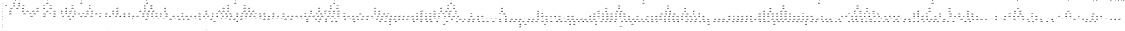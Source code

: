 digraph "DD" {
size = "7.5,10"
center = true;
edge [dir = none];
{ node [shape = plaintext];
  edge [style = invis];
  "CONST NODES" [style = invis];
" 0 " -> " 1 " -> " 2 " -> " 3 " -> " 4 " -> " 5 " -> " 6 " -> " 7 " -> " 8 " -> " 9 " -> "CONST NODES"; 
}
{ rank = same; node [shape = box]; edge [style = invis];
"F0" -> "F1" -> "F2" -> "F3" -> "F4" -> "F5" -> "F6" -> "F7" -> "F8" -> "F9" -> "F10" -> "F11" -> "F12" -> "F13" -> "F14" -> "F15" -> "F16" -> "F17" -> "F18" -> "F19"; }
{ rank = same; " 0 ";
"0x79b50";
"0x799ef";
"0x79ac0";
"0x79a5a";
"0x79a20";
"0x799b9";
"0x799cb";
"0x79bf5";
"0x79e4d";
"0x79c7d";
"0x79eb8";
}
{ rank = same; " 1 ";
"0x79a45";
"0x799ae";
"0x79b4f";
"0x79aa0";
"0x79abf";
"0x79e4c";
"0x79a1f";
"0x79a59";
"0x799e4";
"0x79bae";
"0x799b8";
"0x799ca";
"0x79c3b";
"0x799ee";
"0x79b16";
"0x79bf4";
"0x79e3d";
"0x79c7c";
"0x799bf";
"0x79a09";
}
{ rank = same; " 2 ";
"0x79aba";
"0x79b4e";
"0x79ef1";
"0x79c67";
"0x79abe";
"0x79a38";
"0x79be4";
"0x79bf3";
"0x79b44";
"0x79a00";
"0x79eb7";
"0x79bad";
"0x79b92";
"0x79cc6";
"0x799dd";
"0x799be";
"0x79a44";
"0x79e1e";
"0x79e3c";
"0x79c3a";
"0x79a55";
"0x79e4b";
"0x79a9f";
"0x79b15";
"0x79c1f";
"0x79e88";
"0x799e3";
"0x79a1e";
"0x79a88";
"0x79c7b";
"0x79aff";
"0x799ed";
"0x79a58";
"0x79a08";
"0x799b7";
"0x799c9";
}
{ rank = same; " 3 ";
"0x79e3b";
"0x79b31";
"0x79aac";
"0x79c39";
"0x799d0";
"0x79a9e";
"0x79c66";
"0x799e7";
"0x79a07";
"0x79c1e";
"0x79a2b";
"0x79b43";
"0x79a4a";
"0x79e32";
"0x79adf";
"0x79b72";
"0x79a87";
"0x79cc5";
"0x79b91";
"0x79ba0";
"0x79c51";
"0x79a57";
"0x79f13";
"0x799f7";
"0x79a37";
"0x79ead";
"0x79b4a";
"0x799ff";
"0x79c71";
"0x799b6";
"0x79edb";
"0x799c8";
"0x79a1c";
"0x79e1d";
"0x79bef";
"0x79e4a";
"0x79a54";
"0x799e2";
"0x79a73";
"0x79b14";
"0x79be3";
"0x79e87";
"0x79a91";
"0x79abd";
"0x79c2d";
"0x79e79";
"0x79e12";
"0x79a02";
"0x79cb3";
"0x79ef0";
"0x79eb6";
"0x799dc";
"0x79bac";
"0x79a43";
"0x79c7a";
"0x79b0b";
"0x79a3d";
"0x79bf2";
"0x79bcc";
"0x79afe";
"0x79a1d";
"0x79e45";
"0x79c09";
"0x79b4d";
"0x799bd";
"0x79ab9";
}
{ rank = same; " 4 ";
"0x799d7";
"0x79b5c";
"0x799db";
"0x799cf";
"0x799f0";
"0x79b30";
"0x799d3";
"0x79abb";
"0x79bf1";
"0x799e9";
"0x79e1c";
"0x799e1";
"0x79bfb";
"0x79e49";
"0x79a52";
"0x79b71";
"0x79c2c";
"0x79e11";
"0x79e78";
"0x79b4c";
"0x79b0a";
"0x79e2e";
"0x79bcb";
"0x79a2a";
"0x79a62";
"0x79e35";
"0x79cb2";
"0x79c77";
"0x79aa3";
"0x79ea6";
"0x79b7e";
"0x79afd";
"0x79a36";
"0x79ba5";
"0x79b02";
"0x799b5";
"0x79bd7";
"0x79abc";
"0x79ade";
"0x79a86";
"0x79f01";
"0x79a3f";
"0x799c7";
"0x79a3c";
"0x79ac6";
"0x79e40";
"0x79b13";
"0x79c32";
"0x79b9f";
"0x79c50";
"0x79c5f";
"0x79a30";
"0x79a82";
"0x79f12";
"0x79c24";
"0x79c08";
"0x79aab";
"0x79cb9";
"0x79b3b";
"0x79e81";
"0x79a24";
"0x79c70";
"0x799fe";
"0x79a3a";
"0x79eda";
"0x79c45";
"0x79b49";
"0x79b42";
"0x799bc";
"0x79bee";
"0x79e47";
"0x79c38";
"0x79eb0";
"0x79b90";
"0x79e44";
"0x79a72";
"0x799e6";
"0x79b0f";
"0x79c79";
"0x79c1d";
"0x79a01";
"0x79a06";
"0x79b47";
"0x79eef";
"0x79a0c";
"0x79a14";
"0x79a49";
"0x79eb5";
"0x79a9d";
"0x79a53";
"0x79ab8";
"0x79ed3";
"0x79e86";
"0x79a8c";
"0x79bab";
"0x79a90";
"0x799f6";
"0x79a56";
"0x79bbb";
"0x79c6b";
"0x79f28";
"0x79cc4";
"0x79be2";
"0x79be8";
"0x79a46";
"0x79c65";
"0x79c16";
"0x79e31";
"0x79ca9";
"0x79af1";
"0x79eac";
"0x79ab6";
"0x79e72";
"0x79e1a";
"0x79b1e";
"0x79a9c";
"0x79e0d";
"0x79e3a";
"0x79b99";
"0x79eea";
}
{ rank = same; " 5 ";
"0x79ed9";
"0x79b2f";
"0x79c78";
"0x79ca4";
"0x79a78";
"0x799f2";
"0x79c27";
"0x79a8f";
"0x79e75";
"0x799f1";
"0x79a21";
"0x79c56";
"0x79aaa";
"0x79cc3";
"0x79b2a";
"0x79e85";
"0x79e77";
"0x79c6a";
"0x79be1";
"0x79c1c";
"0x79f27";
"0x79bc4";
"0x799f5";
"0x799fb";
"0x79a61";
"0x79eae";
"0x79bf0";
"0x79b41";
"0x799f9";
"0x79b9e";
"0x799d2";
"0x79af8";
"0x79a29";
"0x79e15";
"0x79a17";
"0x79a2f";
"0x79ee9";
"0x79ab7";
"0x79a84";
"0x79ed2";
"0x79c02";
"0x79b34";
"0x79a13";
"0x79b19";
"0x79bd6";
"0x79bed";
"0x79a48";
"0x79f1c";
"0x79af0";
"0x79bca";
"0x79b70";
"0x79e10";
"0x79f2e";
"0x79a39";
"0x79e3f";
"0x79a85";
"0x79bba";
"0x79ca8";
"0x79deb";
"0x79a05";
"0x79e80";
"0x79f11";
"0x79ac5";
"0x79a28";
"0x79b05";
"0x79df9";
"0x79c4f";
"0x79e43";
"0x79e34";
"0x79e08";
"0x79c2b";
"0x79b75";
"0x79ab5";
"0x79e0e";
"0x79b3a";
"0x79b1d";
"0x79bfa";
"0x79cb1";
"0x79e7d";
"0x79e30";
"0x79e48";
"0x79b09";
"0x79a8b";
"0x79baa";
"0x79c19";
"0x79b12";
"0x799b4";
"0x799c6";
"0x79e39";
"0x79c37";
"0x79c23";
"0x79ae6";
"0x79aa2";
"0x79b5b";
"0x79c64";
"0x79a40";
"0x79eaf";
"0x79cbc";
"0x79c0c";
"0x799da";
"0x79afc";
"0x799ce";
"0x79ba4";
"0x79a3e";
"0x79a47";
"0x79f00";
"0x79ee7";
"0x79b6b";
"0x79de3";
"0x79ba9";
"0x79cb8";
"0x79c31";
"0x79b4b";
"0x799e0";
"0x79eb2";
"0x79ada";
"0x79e19";
"0x79a71";
"0x79be7";
"0x79b0e";
"0x79a32";
"0x79c68";
"0x79ea5";
"0x79c94";
"0x79c3e";
"0x79b7d";
"0x79c4b";
"0x79b46";
"0x79b01";
"0x79efe";
"0x79e1b";
"0x79a23";
"0x79ea2";
"0x79a35";
"0x79eab";
"0x79aa7";
"0x79e46";
"0x79f0f";
"0x79a2e";
"0x799d6";
"0x79b8f";
"0x79bec";
"0x79cb4";
"0x79ea9";
"0x79c5e";
"0x79a4c";
"0x79c15";
"0x79c76";
"0x79a81";
"0x79aa6";
"0x79eb4";
"0x79eec";
"0x79c2f";
"0x79be5";
"0x79ed7";
"0x79c07";
"0x79bb2";
"0x79ece";
"0x79e71";
"0x79c8b";
"0x79a7e";
"0x79b98";
"0x79ab4";
"0x79b9d";
"0x79e6d";
"0x79c44";
"0x79c33";
"0x79c6f";
"0x79e0c";
"0x79add";
"0x79c74";
"0x79a6e";
"0x79a0b";
"0x799e5";
"0x79eee";
"0x799e8";
"0x79c6d";
"0x79c84";
"0x79b86";
"0x79cac";
"0x799bb";
"0x79a94";
"0x79bd1";
"0x79c9e";
"0x79e2d";
}
{ rank = same; " 6 ";
"0x79f25";
"0x79bc3";
"0x799f4";
"0x79c55";
"0x799df";
"0x79b26";
"0x799cd";
"0x79ea8";
"0x79e73";
"0x79f2d";
"0x79b51";
"0x79ba3";
"0x79ed8";
"0x79e01";
"0x79e5a";
"0x79a0a";
"0x799ba";
"0x79c91";
"0x79e7c";
"0x79b04";
"0x79e6f";
"0x79f10";
"0x799b3";
"0x79af6";
"0x799f8";
"0x79aa9";
"0x79df6";
"0x79b97";
"0x79c4d";
"0x79b85";
"0x79c1b";
"0x79eed";
"0x79ac4";
"0x79eb3";
"0x79caa";
"0x79b7c";
"0x79e3e";
"0x79f1a";
"0x79b32";
"0x79cb0";
"0x79ad0";
"0x79a12";
"0x799fa";
"0x79f2a";
"0x79ed6";
"0x79a4d";
"0x79e84";
"0x79c11";
"0x79c46";
"0x79ae8";
"0x79e7f";
"0x79bde";
"0x79bb3";
"0x79c0e";
"0x79ae5";
"0x79ea4";
"0x79c2e";
"0x79ca7";
"0x79c6c";
"0x79e5d";
"0x79c5c";
"0x79b39";
"0x79cb7";
"0x79c8a";
"0x79e6c";
"0x79aef";
"0x79efb";
"0x79a16";
"0x79c0b";
"0x79b84";
"0x79b74";
"0x79dea";
"0x79e33";
"0x79e2f";
"0x79b54";
"0x79e36";
"0x79a6d";
"0x79b0d";
"0x79c06";
"0x799d1";
"0x79bc1";
"0x79af4";
"0x79c93";
"0x79bc9";
"0x79a83";
"0x79afb";
"0x79e0b";
"0x79c26";
"0x79b6a";
"0x79e18";
"0x79f1b";
"0x79f32";
"0x79af3";
"0x79ad7";
"0x79f3a";
"0x79f0e";
"0x79b1c";
"0x79bf7";
"0x79a6b";
"0x79c83";
"0x79dde";
"0x79ea3";
"0x79a70";
"0x79a75";
"0x79c73";
"0x79b78";
"0x79b3f";
"0x79c2a";
"0x79e76";
"0x79c18";
"0x79f0c";
"0x79ebf";
"0x79a93";
"0x79a74";
"0x79a77";
"0x79e14";
"0x79ed4";
"0x79bc6";
"0x79f38";
"0x79bd0";
"0x79ee8";
"0x79aea";
"0x79c3f";
"0x79af2";
"0x79efd";
"0x79bb9";
"0x79ea1";
"0x79cba";
"0x79b5f";
"0x79b8e";
"0x79e82";
"0x79bb7";
"0x79b38";
"0x79c59";
"0x79eb1";
"0x79c01";
"0x79a8a";
"0x79af7";
"0x79a0d";
"0x799d9";
"0x79cab";
"0x79a22";
"0x799c5";
"0x79ecd";
"0x799d5";
"0x79ad3";
"0x79b40";
"0x79c5d";
"0x79ad4";
"0x79eff";
"0x79b33";
"0x79adc";
"0x79b20";
"0x79ec4";
"0x79b2e";
"0x79e74";
"0x79be0";
"0x79cbb";
"0x79eeb";
"0x79c05";
"0x79df3";
"0x79ecf";
"0x79c14";
"0x79e62";
"0x79b29";
"0x79c1a";
"0x79df8";
"0x79eb9";
"0x79bd5";
"0x79e41";
"0x79c3d";
"0x79ed1";
"0x79bd3";
"0x79bb1";
"0x79b65";
"0x79b6f";
"0x79c9d";
"0x79a04";
"0x79c43";
"0x79e2c";
"0x79c4a";
"0x79bf8";
"0x79c22";
"0x79b5a";
"0x79b1a";
"0x79c36";
"0x79b2c";
"0x79e42";
"0x79bf9";
"0x79f26";
"0x79b8d";
"0x79ea7";
"0x79b68";
"0x79c41";
"0x79bc0";
"0x79ad9";
"0x79bfc";
"0x79bbc";
"0x79b18";
"0x79de2";
"0x79a60";
"0x79e38";
"0x79e70";
"0x79cc2";
"0x79c63";
"0x79c4e";
"0x79eaa";
"0x79c9b";
"0x79a4b";
}
{ rank = same; " 7 ";
"0x79a15";
"0x79df2";
"0x79b87";
"0x79a11";
"0x79b55";
"0x79acc";
"0x79b7a";
"0x79ebe";
"0x799b2";
"0x79ac1";
"0x79c49";
"0x79bff";
"0x79df1";
"0x79bc5";
"0x79b63";
"0x79c82";
"0x79a92";
"0x79e7b";
"0x79c52";
"0x79b76";
"0x79bb6";
"0x79bfd";
"0x79ac8";
"0x79c54";
"0x79b67";
"0x79c13";
"0x79ae7";
"0x79c12";
"0x79b79";
"0x79a95";
"0x79df7";
"0x79b2d";
"0x79aeb";
"0x79c58";
"0x79ae9";
"0x79e00";
"0x79e6e";
"0x79c0f";
"0x79aee";
"0x79bbf";
"0x79bdf";
"0x79dec";
"0x79b2b";
"0x79dfa";
"0x79efc";
"0x79f0d";
"0x79f18";
"0x79f23";
"0x79ad2";
"0x79f31";
"0x79bcd";
"0x79ecc";
"0x79c4c";
"0x79bdd";
"0x79b96";
"0x799de";
"0x79a6c";
"0x79c0a";
"0x79b93";
"0x79c04";
"0x79b62";
"0x79f19";
"0x79e37";
"0x79a5f";
"0x79bd4";
"0x79f34";
"0x79c5a";
"0x79bcf";
"0x79f24";
"0x79c5b";
"0x79a64";
"0x79b88";
"0x79f37";
"0x79b59";
"0x79b69";
"0x79a5c";
"0x79b66";
"0x79ac3";
"0x79b80";
"0x79bb5";
"0x79ddd";
"0x79ae1";
"0x79bb8";
"0x79de1";
"0x79baf";
"0x79c42";
"0x79bf6";
"0x79c00";
"0x79b57";
"0x79e6b";
"0x79c47";
"0x79a6f";
"0x79b5e";
"0x79bb4";
"0x79ae3";
"0x79b0c";
"0x79b56";
"0x799c4";
"0x79c03";
"0x79b64";
"0x79c40";
"0x79bb0";
"0x79c3c";
"0x79c53";
"0x79bc2";
"0x79c10";
"0x79b77";
"0x79a03";
"0x79aca";
"0x79efa";
"0x79c62";
"0x79ad1";
"0x79b25";
"0x79f0b";
"0x79bd2";
"0x79ba2";
"0x79c0d";
"0x79b1b";
"0x79acf";
"0x79c57";
"0x79b52";
"0x79bbe";
"0x79b83";
"0x79c29";
"0x79adb";
"0x79cc1";
"0x79ad8";
"0x79b7b";
"0x79e02";
"0x79ebd";
"0x79b53";
}
{ rank = same; " 8 ";
"0x799b1";
"0x79a5b";
"0x799b0";
"0x799c2";
"0x79ac7";
"0x799cc";
"0x799d4";
"0x79ac9";
"0x799c3";
"0x79a5e";
"0x79ae2";
"0x79ae0";
}
{ rank = same; " 9 ";
"0x799af";
"0x799c1";
}
{ rank = same; "CONST NODES";
{ node [shape = box]; "0x758a4";
"0x758a3";
}
}
"F0" -> "0x799b9" [style = solid];
"F1" -> "0x799cb" [style = solid];
"F2" -> "0x799ef" [style = solid];
"F3" -> "0x79a20" [style = solid];
"F4" -> "0x79a5a" [style = solid];
"F5" -> "0x79ac0" [style = solid];
"F6" -> "0x79b50" [style = solid];
"F7" -> "0x79bf5" [style = solid];
"F8" -> "0x79c7d" [style = solid];
"F9" -> "0x79e4d" [style = solid];
"F10" -> "0x79eb8" [style = solid];
"F11" -> "0x79ef1" [style = solid];
"F12" -> "0x79f13" [style = solid];
"F13" -> "0x79f28" [style = solid];
"F14" -> "0x79f2e" [style = solid];
"F15" -> "0x79f32" [style = solid];
"F16" -> "0x79f38" [style = solid];
"F17" -> "0x79f3a" [style = solid];
"F18" -> "0x758a4" [style = solid];
"F19" -> "0x79b55" [style = solid];
"0x79b50" -> "0x79b16";
"0x79b50" -> "0x79b4f" [style = dashed];
"0x799ef" -> "0x799e4";
"0x799ef" -> "0x799ee" [style = dashed];
"0x79ac0" -> "0x79aa0";
"0x79ac0" -> "0x79abf" [style = dashed];
"0x79a5a" -> "0x79a45";
"0x79a5a" -> "0x79a59" [style = dashed];
"0x79a20" -> "0x79a09";
"0x79a20" -> "0x79a1f" [style = dashed];
"0x799b9" -> "0x799ae";
"0x799b9" -> "0x799b8" [style = dashed];
"0x799cb" -> "0x799bf";
"0x799cb" -> "0x799ca" [style = dashed];
"0x79bf5" -> "0x79bae";
"0x79bf5" -> "0x79bf4" [style = dashed];
"0x79e4d" -> "0x79e3d";
"0x79e4d" -> "0x79e4c" [style = dashed];
"0x79c7d" -> "0x79c3b";
"0x79c7d" -> "0x79c7c" [style = dashed];
"0x79eb8" -> "0x79eb7";
"0x79eb8" -> "0x79e88" [style = dashed];
"0x79a45" -> "0x79a38";
"0x79a45" -> "0x79a44" [style = dashed];
"0x799ae" -> "0x758a3";
"0x799ae" -> "0x758a4" [style = dashed];
"0x79b4f" -> "0x79b44";
"0x79b4f" -> "0x79b4e" [style = dashed];
"0x79aa0" -> "0x79a88";
"0x79aa0" -> "0x79a9f" [style = dashed];
"0x79abf" -> "0x79aba";
"0x79abf" -> "0x79abe" [style = dashed];
"0x79e4c" -> "0x79e4b";
"0x79e4c" -> "0x79e1e" [style = dashed];
"0x79a1f" -> "0x79a1e";
"0x79a1f" -> "0x758a4" [style = dashed];
"0x79a59" -> "0x79a55";
"0x79a59" -> "0x79a58" [style = dashed];
"0x799e4" -> "0x799dd";
"0x799e4" -> "0x799e3" [style = dashed];
"0x79bae" -> "0x79b92";
"0x79bae" -> "0x79bad" [style = dashed];
"0x799b8" -> "0x799b7";
"0x799b8" -> "0x758a4" [style = dashed];
"0x799ca" -> "0x799c9";
"0x799ca" -> "0x758a4" [style = dashed];
"0x79c3b" -> "0x79c1f";
"0x79c3b" -> "0x79c3a" [style = dashed];
"0x799ee" -> "0x799ed";
"0x799ee" -> "0x758a4" [style = dashed];
"0x79b16" -> "0x79aff";
"0x79b16" -> "0x79b15" [style = dashed];
"0x79bf4" -> "0x79be4";
"0x79bf4" -> "0x79bf3" [style = dashed];
"0x79e3d" -> "0x79e3c";
"0x79e3d" -> "0x79cc6" [style = dashed];
"0x79c7c" -> "0x79c67";
"0x79c7c" -> "0x79c7b" [style = dashed];
"0x799bf" -> "0x799be";
"0x799bf" -> "0x758a4" [style = dashed];
"0x79a09" -> "0x79a00";
"0x79a09" -> "0x79a08" [style = dashed];
"0x79aba" -> "0x79aac";
"0x79aba" -> "0x79ab9" [style = dashed];
"0x79b4e" -> "0x79b4a";
"0x79b4e" -> "0x79b4d" [style = dashed];
"0x79ef1" -> "0x79ef0";
"0x79ef1" -> "0x79edb" [style = dashed];
"0x79c67" -> "0x79c51";
"0x79c67" -> "0x79c66" [style = dashed];
"0x79abe" -> "0x79abd";
"0x79abe" -> "0x758a4" [style = dashed];
"0x79a38" -> "0x79a2b";
"0x79a38" -> "0x79a37" [style = dashed];
"0x79be4" -> "0x79bcc";
"0x79be4" -> "0x79be3" [style = dashed];
"0x79bf3" -> "0x79bef";
"0x79bf3" -> "0x79bf2" [style = dashed];
"0x79b44" -> "0x79b31";
"0x79b44" -> "0x79b43" [style = dashed];
"0x79a00" -> "0x799f7";
"0x79a00" -> "0x799ff" [style = dashed];
"0x79eb7" -> "0x79ead";
"0x79eb7" -> "0x79eb6" [style = dashed];
"0x79bad" -> "0x79ba0";
"0x79bad" -> "0x79bac" [style = dashed];
"0x79b92" -> "0x79b72";
"0x79b92" -> "0x79b91" [style = dashed];
"0x79cc6" -> "0x79cb3";
"0x79cc6" -> "0x79cc5" [style = dashed];
"0x799dd" -> "0x799d0";
"0x799dd" -> "0x799dc" [style = dashed];
"0x799be" -> "0x758a3";
"0x799be" -> "0x799bd" [style = dashed];
"0x79a44" -> "0x79a3d";
"0x79a44" -> "0x79a43" [style = dashed];
"0x79e1e" -> "0x79e12";
"0x79e1e" -> "0x79e1d" [style = dashed];
"0x79e3c" -> "0x79e32";
"0x79e3c" -> "0x79e3b" [style = dashed];
"0x79c3a" -> "0x79c2d";
"0x79c3a" -> "0x79c39" [style = dashed];
"0x79a55" -> "0x79a4a";
"0x79a55" -> "0x79a54" [style = dashed];
"0x79e4b" -> "0x79e45";
"0x79e4b" -> "0x79e4a" [style = dashed];
"0x79a9f" -> "0x79a91";
"0x79a9f" -> "0x79a9e" [style = dashed];
"0x79b15" -> "0x79b0b";
"0x79b15" -> "0x79b14" [style = dashed];
"0x79c1f" -> "0x79c09";
"0x79c1f" -> "0x79c1e" [style = dashed];
"0x79e88" -> "0x79e79";
"0x79e88" -> "0x79e87" [style = dashed];
"0x799e3" -> "0x758a3";
"0x799e3" -> "0x799e2" [style = dashed];
"0x79a1e" -> "0x79a1c";
"0x79a1e" -> "0x79a1d" [style = dashed];
"0x79a88" -> "0x79a73";
"0x79a88" -> "0x79a87" [style = dashed];
"0x79c7b" -> "0x79c71";
"0x79c7b" -> "0x79c7a" [style = dashed];
"0x79aff" -> "0x79adf";
"0x79aff" -> "0x79afe" [style = dashed];
"0x799ed" -> "0x799c8";
"0x799ed" -> "0x799e7" [style = dashed];
"0x79a58" -> "0x79a57";
"0x79a58" -> "0x758a4" [style = dashed];
"0x79a08" -> "0x79a02";
"0x79a08" -> "0x79a07" [style = dashed];
"0x799b7" -> "0x799b6";
"0x799b7" -> "0x758a4" [style = dashed];
"0x799c9" -> "0x799c8";
"0x799c9" -> "0x758a3" [style = dashed];
"0x79e3b" -> "0x79e35";
"0x79e3b" -> "0x79e3a" [style = dashed];
"0x79b31" -> "0x79b1e";
"0x79b31" -> "0x79b30" [style = dashed];
"0x79aac" -> "0x79aa3";
"0x79aac" -> "0x79aab" [style = dashed];
"0x79c39" -> "0x79c32";
"0x79c39" -> "0x79c38" [style = dashed];
"0x799d0" -> "0x758a3";
"0x799d0" -> "0x799cf" [style = dashed];
"0x79a9e" -> "0x79a9c";
"0x79a9e" -> "0x79a9d" [style = dashed];
"0x79c66" -> "0x79c5f";
"0x79c66" -> "0x79c65" [style = dashed];
"0x799e7" -> "0x799e6";
"0x799e7" -> "0x758a4" [style = dashed];
"0x79a07" -> "0x79a06";
"0x79a07" -> "0x758a3" [style = dashed];
"0x79c1e" -> "0x79c16";
"0x79c1e" -> "0x79c1d" [style = dashed];
"0x79a2b" -> "0x79a24";
"0x79a2b" -> "0x79a2a" [style = dashed];
"0x79b43" -> "0x79b3b";
"0x79b43" -> "0x79b42" [style = dashed];
"0x79a4a" -> "0x79a46";
"0x79a4a" -> "0x79a49" [style = dashed];
"0x79e32" -> "0x79e2e";
"0x79e32" -> "0x79e31" [style = dashed];
"0x79adf" -> "0x79ac6";
"0x79adf" -> "0x79ade" [style = dashed];
"0x79b72" -> "0x79b5c";
"0x79b72" -> "0x79b71" [style = dashed];
"0x79a87" -> "0x79a82";
"0x79a87" -> "0x79a86" [style = dashed];
"0x79cc5" -> "0x79cb9";
"0x79cc5" -> "0x79cc4" [style = dashed];
"0x79b91" -> "0x79b7e";
"0x79b91" -> "0x79b90" [style = dashed];
"0x79ba0" -> "0x79b99";
"0x79ba0" -> "0x79b9f" [style = dashed];
"0x79c51" -> "0x79c45";
"0x79c51" -> "0x79c50" [style = dashed];
"0x79a57" -> "0x758a3";
"0x79a57" -> "0x79a56" [style = dashed];
"0x79f13" -> "0x79f12";
"0x79f13" -> "0x79f01" [style = dashed];
"0x799f7" -> "0x799f0";
"0x799f7" -> "0x799f6" [style = dashed];
"0x79a37" -> "0x79a36";
"0x79a37" -> "0x79a30" [style = dashed];
"0x79ead" -> "0x79ea6";
"0x79ead" -> "0x79eac" [style = dashed];
"0x79b4a" -> "0x79b47";
"0x79b4a" -> "0x79b49" [style = dashed];
"0x799ff" -> "0x799fe";
"0x799ff" -> "0x799d7" [style = dashed];
"0x79c71" -> "0x79c6b";
"0x79c71" -> "0x79c70" [style = dashed];
"0x799b6" -> "0x799b5";
"0x799b6" -> "0x758a4" [style = dashed];
"0x79edb" -> "0x79ed3";
"0x79edb" -> "0x79eda" [style = dashed];
"0x799c8" -> "0x799c7";
"0x799c8" -> "0x758a3" [style = dashed];
"0x79a1c" -> "0x799c7";
"0x79a1c" -> "0x79a0c" [style = dashed];
"0x79e1d" -> "0x79e1a";
"0x79e1d" -> "0x79e1c" [style = dashed];
"0x79bef" -> "0x79be8";
"0x79bef" -> "0x79bee" [style = dashed];
"0x79e4a" -> "0x79e47";
"0x79e4a" -> "0x79e49" [style = dashed];
"0x79a54" -> "0x79a52";
"0x79a54" -> "0x79a53" [style = dashed];
"0x799e2" -> "0x799e1";
"0x799e2" -> "0x758a4" [style = dashed];
"0x79a73" -> "0x79a62";
"0x79a73" -> "0x79a72" [style = dashed];
"0x79b14" -> "0x79b0f";
"0x79b14" -> "0x79b13" [style = dashed];
"0x79be3" -> "0x79bd7";
"0x79be3" -> "0x79be2" [style = dashed];
"0x79e87" -> "0x79e81";
"0x79e87" -> "0x79e86" [style = dashed];
"0x79a91" -> "0x79a8c";
"0x79a91" -> "0x79a90" [style = dashed];
"0x79abd" -> "0x79abb";
"0x79abd" -> "0x79abc" [style = dashed];
"0x79c2d" -> "0x79c24";
"0x79c2d" -> "0x79c2c" [style = dashed];
"0x79e79" -> "0x79e72";
"0x79e79" -> "0x79e78" [style = dashed];
"0x79e12" -> "0x79e0d";
"0x79e12" -> "0x79e11" [style = dashed];
"0x79a02" -> "0x758a3";
"0x79a02" -> "0x79a01" [style = dashed];
"0x79cb3" -> "0x79ca9";
"0x79cb3" -> "0x79cb2" [style = dashed];
"0x79ef0" -> "0x79eea";
"0x79ef0" -> "0x79eef" [style = dashed];
"0x79eb6" -> "0x79eb0";
"0x79eb6" -> "0x79eb5" [style = dashed];
"0x799dc" -> "0x799db";
"0x799dc" -> "0x799d3" [style = dashed];
"0x79bac" -> "0x79ba5";
"0x79bac" -> "0x79bab" [style = dashed];
"0x79a43" -> "0x79a06";
"0x79a43" -> "0x79a3f" [style = dashed];
"0x79c7a" -> "0x79c77";
"0x79c7a" -> "0x79c79" [style = dashed];
"0x79b0b" -> "0x79b02";
"0x79b0b" -> "0x79b0a" [style = dashed];
"0x79a3d" -> "0x79a3a";
"0x79a3d" -> "0x79a3c" [style = dashed];
"0x79bf2" -> "0x79bf1";
"0x79bf2" -> "0x758a4" [style = dashed];
"0x79bcc" -> "0x79bbb";
"0x79bcc" -> "0x79bcb" [style = dashed];
"0x79afe" -> "0x79af1";
"0x79afe" -> "0x79afd" [style = dashed];
"0x79a1d" -> "0x799e9";
"0x79a1d" -> "0x79a14" [style = dashed];
"0x79e45" -> "0x79e40";
"0x79e45" -> "0x79e44" [style = dashed];
"0x79c09" -> "0x79bfb";
"0x79c09" -> "0x79c08" [style = dashed];
"0x79b4d" -> "0x79b4c";
"0x79b4d" -> "0x758a4" [style = dashed];
"0x799bd" -> "0x799bc";
"0x799bd" -> "0x758a4" [style = dashed];
"0x79ab9" -> "0x79ab6";
"0x79ab9" -> "0x79ab8" [style = dashed];
"0x799d7" -> "0x799d6";
"0x799d7" -> "0x758a3" [style = dashed];
"0x79b5c" -> "0x79b51";
"0x79b5c" -> "0x79b5b" [style = dashed];
"0x799db" -> "0x799da";
"0x799db" -> "0x758a3" [style = dashed];
"0x799cf" -> "0x799ce";
"0x799cf" -> "0x758a4" [style = dashed];
"0x799f0" -> "0x758a3";
"0x799f0" -> "0x758a4" [style = dashed];
"0x79b30" -> "0x79b2a";
"0x79b30" -> "0x79b2f" [style = dashed];
"0x799d3" -> "0x799d2";
"0x799d3" -> "0x758a4" [style = dashed];
"0x79abb" -> "0x758a3";
"0x79abb" -> "0x799ce" [style = dashed];
"0x79bf1" -> "0x79a23";
"0x79bf1" -> "0x79bf0" [style = dashed];
"0x799e9" -> "0x799e8";
"0x799e9" -> "0x758a3" [style = dashed];
"0x79e1c" -> "0x79e1b";
"0x79e1c" -> "0x758a4" [style = dashed];
"0x799e1" -> "0x799e0";
"0x799e1" -> "0x758a4" [style = dashed];
"0x79bfb" -> "0x79b55";
"0x79bfb" -> "0x79bfa" [style = dashed];
"0x79e49" -> "0x79e48";
"0x79e49" -> "0x79b55" [style = dashed];
"0x79a52" -> "0x799e8";
"0x79a52" -> "0x79a4c" [style = dashed];
"0x79b71" -> "0x79b70";
"0x79b71" -> "0x79b6b" [style = dashed];
"0x79c2c" -> "0x79c27";
"0x79c2c" -> "0x79c2b" [style = dashed];
"0x79e11" -> "0x79e0e";
"0x79e11" -> "0x79e10" [style = dashed];
"0x79e78" -> "0x79e75";
"0x79e78" -> "0x79e77" [style = dashed];
"0x79b4c" -> "0x758a3";
"0x79b4c" -> "0x79b4b" [style = dashed];
"0x79b0a" -> "0x79b09";
"0x79b0a" -> "0x79b05" [style = dashed];
"0x79e2e" -> "0x79e2d";
"0x79e2e" -> "0x79c84" [style = dashed];
"0x79bcb" -> "0x79bca";
"0x79bcb" -> "0x79bc4" [style = dashed];
"0x79a2a" -> "0x79a28";
"0x79a2a" -> "0x79a29" [style = dashed];
"0x79a62" -> "0x799b1";
"0x79a62" -> "0x79a61" [style = dashed];
"0x79e35" -> "0x79e34";
"0x79e35" -> "0x79c94" [style = dashed];
"0x79cb2" -> "0x79cac";
"0x79cb2" -> "0x79cb1" [style = dashed];
"0x79c77" -> "0x79c74";
"0x79c77" -> "0x79c76" [style = dashed];
"0x79aa3" -> "0x79a7e";
"0x79aa3" -> "0x79aa2" [style = dashed];
"0x79ea6" -> "0x79ea2";
"0x79ea6" -> "0x79ea5" [style = dashed];
"0x79b7e" -> "0x79b75";
"0x79b7e" -> "0x79b7d" [style = dashed];
"0x79afd" -> "0x79afc";
"0x79afd" -> "0x79af8" [style = dashed];
"0x79a36" -> "0x79a35";
"0x79a36" -> "0x799fb" [style = dashed];
"0x79ba5" -> "0x79b19";
"0x79ba5" -> "0x79ba4" [style = dashed];
"0x79b02" -> "0x799b1";
"0x79b02" -> "0x79b01" [style = dashed];
"0x799b5" -> "0x758a3";
"0x799b5" -> "0x799b4" [style = dashed];
"0x79bd7" -> "0x79bd1";
"0x79bd7" -> "0x79bd6" [style = dashed];
"0x79abc" -> "0x79a32";
"0x79abc" -> "0x758a3" [style = dashed];
"0x79ade" -> "0x79ada";
"0x79ade" -> "0x79add" [style = dashed];
"0x79a86" -> "0x79a84";
"0x79a86" -> "0x79a85" [style = dashed];
"0x79f01" -> "0x79efe";
"0x79f01" -> "0x79f00" [style = dashed];
"0x79a3f" -> "0x79a3e";
"0x79a3f" -> "0x758a4" [style = dashed];
"0x799c7" -> "0x758a4";
"0x799c7" -> "0x799c6" [style = dashed];
"0x79a3c" -> "0x799f2";
"0x79a3c" -> "0x799b4" [style = dashed];
"0x79ac6" -> "0x799af";
"0x79ac6" -> "0x79ac5" [style = dashed];
"0x79e40" -> "0x79e3f";
"0x79e40" -> "0x79de3" [style = dashed];
"0x79b13" -> "0x79aa7";
"0x79b13" -> "0x79b12" [style = dashed];
"0x79c32" -> "0x79c2f";
"0x79c32" -> "0x79c31" [style = dashed];
"0x79b9f" -> "0x79b9d";
"0x79b9f" -> "0x79b9e" [style = dashed];
"0x79c50" -> "0x79c4b";
"0x79c50" -> "0x79c4f" [style = dashed];
"0x79c5f" -> "0x79c56";
"0x79c5f" -> "0x79c5e" [style = dashed];
"0x79a30" -> "0x79a2e";
"0x79a30" -> "0x79a2f" [style = dashed];
"0x79a82" -> "0x79a81";
"0x79a82" -> "0x79a78" [style = dashed];
"0x79f12" -> "0x79f0f";
"0x79f12" -> "0x79f11" [style = dashed];
"0x79c24" -> "0x79b51";
"0x79c24" -> "0x79c23" [style = dashed];
"0x79c08" -> "0x79c02";
"0x79c08" -> "0x79c07" [style = dashed];
"0x79aab" -> "0x79aaa";
"0x79aab" -> "0x79aa6" [style = dashed];
"0x79cb9" -> "0x79cb4";
"0x79cb9" -> "0x79cb8" [style = dashed];
"0x79b3b" -> "0x79b34";
"0x79b3b" -> "0x79b3a" [style = dashed];
"0x79e81" -> "0x79e7d";
"0x79e81" -> "0x79e80" [style = dashed];
"0x79a24" -> "0x79a21";
"0x79a24" -> "0x79a23" [style = dashed];
"0x79c70" -> "0x79c6d";
"0x79c70" -> "0x79c6f" [style = dashed];
"0x799fe" -> "0x799da";
"0x799fe" -> "0x799f9" [style = dashed];
"0x79a3a" -> "0x758a3";
"0x79a3a" -> "0x79a39" [style = dashed];
"0x79eda" -> "0x79ed7";
"0x79eda" -> "0x79ed9" [style = dashed];
"0x79c45" -> "0x79c3e";
"0x79c45" -> "0x79c44" [style = dashed];
"0x79b49" -> "0x79a32";
"0x79b49" -> "0x79a13" [style = dashed];
"0x79b42" -> "0x79b41";
"0x79b42" -> "0x799b1" [style = dashed];
"0x799bc" -> "0x799bb";
"0x799bc" -> "0x758a4" [style = dashed];
"0x79bee" -> "0x79bec";
"0x79bee" -> "0x79bed" [style = dashed];
"0x79e47" -> "0x79e46";
"0x79e47" -> "0x79df9" [style = dashed];
"0x79c38" -> "0x79c33";
"0x79c38" -> "0x79c37" [style = dashed];
"0x79eb0" -> "0x79eae";
"0x79eb0" -> "0x79eaf" [style = dashed];
"0x79b90" -> "0x79b8f";
"0x79b90" -> "0x79b86" [style = dashed];
"0x79e44" -> "0x79e43";
"0x79e44" -> "0x79deb" [style = dashed];
"0x79a72" -> "0x79a6e";
"0x79a72" -> "0x79a71" [style = dashed];
"0x799e6" -> "0x799e5";
"0x799e6" -> "0x758a4" [style = dashed];
"0x79b0f" -> "0x79a7e";
"0x79b0f" -> "0x79b0e" [style = dashed];
"0x79c79" -> "0x79c78";
"0x79c79" -> "0x758a4" [style = dashed];
"0x79c1d" -> "0x79c19";
"0x79c1d" -> "0x79c1c" [style = dashed];
"0x79a01" -> "0x799f1";
"0x79a01" -> "0x758a4" [style = dashed];
"0x79a06" -> "0x79a05";
"0x79a06" -> "0x758a3" [style = dashed];
"0x79b47" -> "0x79a21";
"0x79b47" -> "0x79b46" [style = dashed];
"0x79eef" -> "0x79eec";
"0x79eef" -> "0x79eee" [style = dashed];
"0x79a0c" -> "0x79a0b";
"0x79a0c" -> "0x758a4" [style = dashed];
"0x79a14" -> "0x79a13";
"0x79a14" -> "0x758a4" [style = dashed];
"0x79a49" -> "0x79a47";
"0x79a49" -> "0x79a48" [style = dashed];
"0x79eb5" -> "0x79eb2";
"0x79eb5" -> "0x79eb4" [style = dashed];
"0x79a9d" -> "0x79a40";
"0x79a9d" -> "0x79a39" [style = dashed];
"0x79a53" -> "0x79a17";
"0x79a53" -> "0x758a4" [style = dashed];
"0x79ab8" -> "0x79ab7";
"0x79ab8" -> "0x79a21" [style = dashed];
"0x79ed3" -> "0x79ece";
"0x79ed3" -> "0x79ed2" [style = dashed];
"0x79e86" -> "0x79e85";
"0x79e86" -> "0x799bb" [style = dashed];
"0x79a8c" -> "0x79a21";
"0x79a8c" -> "0x79a8b" [style = dashed];
"0x79bab" -> "0x79ba9";
"0x79bab" -> "0x79baa" [style = dashed];
"0x79a90" -> "0x79a8f";
"0x79a90" -> "0x799c6" [style = dashed];
"0x799f6" -> "0x799f5";
"0x799f6" -> "0x799f1" [style = dashed];
"0x79a56" -> "0x79a2f";
"0x79a56" -> "0x758a4" [style = dashed];
"0x79bbb" -> "0x79bb2";
"0x79bbb" -> "0x79bba" [style = dashed];
"0x79c6b" -> "0x79c68";
"0x79c6b" -> "0x79c6a" [style = dashed];
"0x79f28" -> "0x79f27";
"0x79f28" -> "0x79f1c" [style = dashed];
"0x79cc4" -> "0x79cbc";
"0x79cc4" -> "0x79cc3" [style = dashed];
"0x79be2" -> "0x79be1";
"0x79be2" -> "0x799af" [style = dashed];
"0x79be8" -> "0x79be5";
"0x79be8" -> "0x79be7" [style = dashed];
"0x79a46" -> "0x799e0";
"0x79a46" -> "0x799c6" [style = dashed];
"0x79c65" -> "0x79c64";
"0x79c65" -> "0x79b51" [style = dashed];
"0x79c16" -> "0x79c0c";
"0x79c16" -> "0x79c15" [style = dashed];
"0x79e31" -> "0x79e30";
"0x79e31" -> "0x79c8b" [style = dashed];
"0x79ca9" -> "0x79ca4";
"0x79ca9" -> "0x79ca8" [style = dashed];
"0x79af1" -> "0x79ae6";
"0x79af1" -> "0x79af0" [style = dashed];
"0x79eac" -> "0x79ea9";
"0x79eac" -> "0x79eab" [style = dashed];
"0x79ab6" -> "0x79ab4";
"0x79ab6" -> "0x79ab5" [style = dashed];
"0x79e72" -> "0x79e6d";
"0x79e72" -> "0x79e71" [style = dashed];
"0x79e1a" -> "0x79e15";
"0x79e1a" -> "0x79e19" [style = dashed];
"0x79b1e" -> "0x79b19";
"0x79b1e" -> "0x79b1d" [style = dashed];
"0x79a9c" -> "0x79a05";
"0x79a9c" -> "0x79a94" [style = dashed];
"0x79e0d" -> "0x79e08";
"0x79e0d" -> "0x79e0c" [style = dashed];
"0x79e3a" -> "0x79e39";
"0x79e3a" -> "0x79c9e" [style = dashed];
"0x79b99" -> "0x799af";
"0x79b99" -> "0x79b98" [style = dashed];
"0x79eea" -> "0x79ee7";
"0x79eea" -> "0x79ee9" [style = dashed];
"0x79ed9" -> "0x79ed8";
"0x79ed9" -> "0x758a4" [style = dashed];
"0x79b2f" -> "0x79b2c";
"0x79b2f" -> "0x79b2e" [style = dashed];
"0x79c78" -> "0x758a3";
"0x79c78" -> "0x799cd" [style = dashed];
"0x79ca4" -> "0x79b55";
"0x79ca4" -> "0x79bf8" [style = dashed];
"0x79a78" -> "0x79a77";
"0x79a78" -> "0x799b1" [style = dashed];
"0x799f2" -> "0x799d4";
"0x799f2" -> "0x758a3" [style = dashed];
"0x79c27" -> "0x79b68";
"0x79c27" -> "0x79c26" [style = dashed];
"0x79a8f" -> "0x799d4";
"0x79a8f" -> "0x79a4b" [style = dashed];
"0x79e75" -> "0x79e73";
"0x79e75" -> "0x79e74" [style = dashed];
"0x799f1" -> "0x799cc";
"0x799f1" -> "0x758a4" [style = dashed];
"0x79a21" -> "0x758a3";
"0x79a21" -> "0x758a4" [style = dashed];
"0x79c56" -> "0x79c4e";
"0x79c56" -> "0x79c55" [style = dashed];
"0x79aaa" -> "0x79aa9";
"0x79aaa" -> "0x79a0d" [style = dashed];
"0x79cc3" -> "0x79cc2";
"0x79cc3" -> "0x79b51" [style = dashed];
"0x79b2a" -> "0x79b29";
"0x79b2a" -> "0x79b20" [style = dashed];
"0x79e85" -> "0x79e82";
"0x79e85" -> "0x79e84" [style = dashed];
"0x79e77" -> "0x79e76";
"0x79e77" -> "0x79b51" [style = dashed];
"0x79c6a" -> "0x79ad4";
"0x79c6a" -> "0x79af7" [style = dashed];
"0x79be1" -> "0x79bde";
"0x79be1" -> "0x79be0" [style = dashed];
"0x79c1c" -> "0x79c1a";
"0x79c1c" -> "0x79c1b" [style = dashed];
"0x79f27" -> "0x79f25";
"0x79f27" -> "0x79f26" [style = dashed];
"0x79bc4" -> "0x79bc0";
"0x79bc4" -> "0x79bc3" [style = dashed];
"0x799f5" -> "0x799f4";
"0x799f5" -> "0x758a3" [style = dashed];
"0x799fb" -> "0x799fa";
"0x799fb" -> "0x758a3" [style = dashed];
"0x79a61" -> "0x799b1";
"0x79a61" -> "0x79a60" [style = dashed];
"0x79eae" -> "0x79c9d";
"0x79eae" -> "0x79e5a" [style = dashed];
"0x79bf0" -> "0x79a04";
"0x79bf0" -> "0x758a3" [style = dashed];
"0x79b41" -> "0x79b3f";
"0x79b41" -> "0x79b40" [style = dashed];
"0x799f9" -> "0x799f8";
"0x799f9" -> "0x758a4" [style = dashed];
"0x79b9e" -> "0x79af4";
"0x79b9e" -> "0x79af7" [style = dashed];
"0x799d2" -> "0x758a3";
"0x799d2" -> "0x799d1" [style = dashed];
"0x79af8" -> "0x79af6";
"0x79af8" -> "0x79af7" [style = dashed];
"0x79a29" -> "0x799d4";
"0x79a29" -> "0x799d1" [style = dashed];
"0x79e15" -> "0x799af";
"0x79e15" -> "0x79e14" [style = dashed];
"0x79a17" -> "0x79a16";
"0x79a17" -> "0x758a3" [style = dashed];
"0x79a2f" -> "0x79a0a";
"0x79a2f" -> "0x758a4" [style = dashed];
"0x79ee9" -> "0x79ee8";
"0x79ee9" -> "0x79ebf" [style = dashed];
"0x79ab7" -> "0x79a16";
"0x79ab7" -> "0x799cd" [style = dashed];
"0x79a84" -> "0x79a83";
"0x79a84" -> "0x799d5" [style = dashed];
"0x79ed2" -> "0x79ecf";
"0x79ed2" -> "0x79ed1" [style = dashed];
"0x79c02" -> "0x79bfc";
"0x79c02" -> "0x79c01" [style = dashed];
"0x79b34" -> "0x79b32";
"0x79b34" -> "0x79b33" [style = dashed];
"0x79a13" -> "0x79a12";
"0x79a13" -> "0x758a4" [style = dashed];
"0x79b19" -> "0x79af6";
"0x79b19" -> "0x79b18" [style = dashed];
"0x79bd6" -> "0x79bd3";
"0x79bd6" -> "0x79bd5" [style = dashed];
"0x79bed" -> "0x79a16";
"0x79bed" -> "0x758a4" [style = dashed];
"0x79a48" -> "0x758a3";
"0x79a48" -> "0x79a12" [style = dashed];
"0x79f1c" -> "0x79f1a";
"0x79f1c" -> "0x79f1b" [style = dashed];
"0x79af0" -> "0x79aef";
"0x79af0" -> "0x79aea" [style = dashed];
"0x79bca" -> "0x79bc9";
"0x79bca" -> "0x79bb7" [style = dashed];
"0x79b70" -> "0x79b6f";
"0x79b70" -> "0x79b5f" [style = dashed];
"0x79e10" -> "0x79bc6";
"0x79e10" -> "0x799af" [style = dashed];
"0x79f2e" -> "0x79f2d";
"0x79f2e" -> "0x79f2a" [style = dashed];
"0x79a39" -> "0x79a22";
"0x79a39" -> "0x758a4" [style = dashed];
"0x79e3f" -> "0x79c9d";
"0x79e3f" -> "0x79e3e" [style = dashed];
"0x79a85" -> "0x79a0d";
"0x79a85" -> "0x799df" [style = dashed];
"0x79bba" -> "0x79bb3";
"0x79bba" -> "0x79bb9" [style = dashed];
"0x79ca8" -> "0x79ca7";
"0x79ca8" -> "0x79c06" [style = dashed];
"0x79deb" -> "0x79dea";
"0x79deb" -> "0x79ac3" [style = dashed];
"0x79a05" -> "0x758a4";
"0x79a05" -> "0x79a04" [style = dashed];
"0x79e80" -> "0x79bbc";
"0x79e80" -> "0x79e7f" [style = dashed];
"0x79f11" -> "0x79f10";
"0x79f11" -> "0x79e02" [style = dashed];
"0x79ac5" -> "0x799af";
"0x79ac5" -> "0x79ac4" [style = dashed];
"0x79a28" -> "0x799f4";
"0x79a28" -> "0x79a12" [style = dashed];
"0x79b05" -> "0x79b04";
"0x79b05" -> "0x799df" [style = dashed];
"0x79df9" -> "0x79df6";
"0x79df9" -> "0x79df8" [style = dashed];
"0x79c4f" -> "0x79c4d";
"0x79c4f" -> "0x79c4e" [style = dashed];
"0x79e43" -> "0x79e41";
"0x79e43" -> "0x79e42" [style = dashed];
"0x79e34" -> "0x79c8a";
"0x79e34" -> "0x79e33" [style = dashed];
"0x79e08" -> "0x79b51";
"0x79e08" -> "0x79b65" [style = dashed];
"0x79c2b" -> "0x79c2a";
"0x79c2b" -> "0x79b85" [style = dashed];
"0x79b75" -> "0x79b68";
"0x79b75" -> "0x79b74" [style = dashed];
"0x79ab5" -> "0x79a4d";
"0x79ab5" -> "0x799df" [style = dashed];
"0x79e0e" -> "0x79b85";
"0x79e0e" -> "0x79bc1" [style = dashed];
"0x79b3a" -> "0x79b38";
"0x79b3a" -> "0x79b39" [style = dashed];
"0x79b1d" -> "0x79b1a";
"0x79b1d" -> "0x79b1c" [style = dashed];
"0x79bfa" -> "0x79bf7";
"0x79bfa" -> "0x79bf9" [style = dashed];
"0x79cb1" -> "0x79cb0";
"0x79cb1" -> "0x79c1b" [style = dashed];
"0x79e7d" -> "0x79b51";
"0x79e7d" -> "0x79e7c" [style = dashed];
"0x79e30" -> "0x79b38";
"0x79e30" -> "0x79e2f" [style = dashed];
"0x79e48" -> "0x79c00";
"0x79e48" -> "0x79e01" [style = dashed];
"0x79b09" -> "0x79a70";
"0x79b09" -> "0x79a4d" [style = dashed];
"0x79a8b" -> "0x79a8a";
"0x79a8b" -> "0x799cd" [style = dashed];
"0x79baa" -> "0x79a60";
"0x79baa" -> "0x799b1" [style = dashed];
"0x79c19" -> "0x79c11";
"0x79c19" -> "0x79c18" [style = dashed];
"0x79b12" -> "0x79a8a";
"0x79b12" -> "0x758a4" [style = dashed];
"0x799b4" -> "0x799b3";
"0x799b4" -> "0x758a4" [style = dashed];
"0x799c6" -> "0x799c5";
"0x799c6" -> "0x758a3" [style = dashed];
"0x79e39" -> "0x79e36";
"0x79e39" -> "0x79e38" [style = dashed];
"0x79c37" -> "0x79c36";
"0x79c37" -> "0x799af" [style = dashed];
"0x79c23" -> "0x79c22";
"0x79c23" -> "0x79b6a" [style = dashed];
"0x79ae6" -> "0x79ad0";
"0x79ae6" -> "0x79ae5" [style = dashed];
"0x79aa2" -> "0x799c5";
"0x79aa2" -> "0x79a4b" [style = dashed];
"0x79b5b" -> "0x79b54";
"0x79b5b" -> "0x79b5a" [style = dashed];
"0x79c64" -> "0x79c5c";
"0x79c64" -> "0x79c63" [style = dashed];
"0x79a40" -> "0x799d5";
"0x79a40" -> "0x758a3" [style = dashed];
"0x79eaf" -> "0x79c4a";
"0x79eaf" -> "0x79e5d" [style = dashed];
"0x79cbc" -> "0x79cba";
"0x79cbc" -> "0x79cbb" [style = dashed];
"0x79c0c" -> "0x79c06";
"0x79c0c" -> "0x79c0b" [style = dashed];
"0x799da" -> "0x799d9";
"0x799da" -> "0x758a3" [style = dashed];
"0x79afc" -> "0x79afb";
"0x79afc" -> "0x79af3" [style = dashed];
"0x799ce" -> "0x799cd";
"0x799ce" -> "0x758a4" [style = dashed];
"0x79ba4" -> "0x79ba3";
"0x79ba4" -> "0x79b26" [style = dashed];
"0x79a3e" -> "0x799d1";
"0x79a3e" -> "0x758a4" [style = dashed];
"0x79a47" -> "0x799cd";
"0x79a47" -> "0x79a0d" [style = dashed];
"0x79f00" -> "0x79eff";
"0x79f00" -> "0x799cc" [style = dashed];
"0x79ee7" -> "0x79e2c";
"0x79ee7" -> "0x79eb9" [style = dashed];
"0x79b6b" -> "0x79b65";
"0x79b6b" -> "0x79b6a" [style = dashed];
"0x79de3" -> "0x79dde";
"0x79de3" -> "0x79de2" [style = dashed];
"0x79ba9" -> "0x79b2c";
"0x79ba9" -> "0x79b3f" [style = dashed];
"0x79cb8" -> "0x79cb7";
"0x79cb8" -> "0x79c4e" [style = dashed];
"0x79c31" -> "0x79bb9";
"0x79c31" -> "0x79bc3" [style = dashed];
"0x79b4b" -> "0x799df";
"0x79b4b" -> "0x758a4" [style = dashed];
"0x799e0" -> "0x758a3";
"0x799e0" -> "0x799df" [style = dashed];
"0x79eb2" -> "0x79eb1";
"0x79eb2" -> "0x79e62" [style = dashed];
"0x79ada" -> "0x79ad7";
"0x79ada" -> "0x79ad9" [style = dashed];
"0x79e19" -> "0x79b18";
"0x79e19" -> "0x79e18" [style = dashed];
"0x79a71" -> "0x79a70";
"0x79a71" -> "0x799d5" [style = dashed];
"0x79be7" -> "0x79a75";
"0x79be7" -> "0x79a04" [style = dashed];
"0x79b0e" -> "0x79b0d";
"0x79b0e" -> "0x799ba" [style = dashed];
"0x79a32" -> "0x79a0d";
"0x79a32" -> "0x758a3" [style = dashed];
"0x79c68" -> "0x799af";
"0x79c68" -> "0x79ad0" [style = dashed];
"0x79ea5" -> "0x79ea3";
"0x79ea5" -> "0x79ea4" [style = dashed];
"0x79c94" -> "0x79c91";
"0x79c94" -> "0x79c93" [style = dashed];
"0x79c3e" -> "0x79c1b";
"0x79c3e" -> "0x79c3d" [style = dashed];
"0x79b7d" -> "0x79b78";
"0x79b7d" -> "0x79b7c" [style = dashed];
"0x79c4b" -> "0x79c46";
"0x79c4b" -> "0x79c4a" [style = dashed];
"0x79b46" -> "0x799f4";
"0x79b46" -> "0x799df" [style = dashed];
"0x79b01" -> "0x79a60";
"0x79b01" -> "0x79a75" [style = dashed];
"0x79efe" -> "0x79efb";
"0x79efe" -> "0x79efd" [style = dashed];
"0x79e1b" -> "0x799b1";
"0x79e1b" -> "0x799f4" [style = dashed];
"0x79a23" -> "0x758a3";
"0x79a23" -> "0x79a22" [style = dashed];
"0x79ea2" -> "0x758a4";
"0x79ea2" -> "0x79ea1" [style = dashed];
"0x79a35" -> "0x799d9";
"0x79a35" -> "0x799b3" [style = dashed];
"0x79eab" -> "0x79eaa";
"0x79eab" -> "0x79c9d" [style = dashed];
"0x79aa7" -> "0x799d5";
"0x79aa7" -> "0x79a12" [style = dashed];
"0x79e46" -> "0x79ac3";
"0x79e46" -> "0x79df3" [style = dashed];
"0x79f0f" -> "0x79f0c";
"0x79f0f" -> "0x79f0e" [style = dashed];
"0x79a2e" -> "0x799cd";
"0x79a2e" -> "0x799d5" [style = dashed];
"0x799d6" -> "0x758a4";
"0x799d6" -> "0x799d5" [style = dashed];
"0x79b8f" -> "0x79b8d";
"0x79b8f" -> "0x79b8e" [style = dashed];
"0x79bec" -> "0x79a0d";
"0x79bec" -> "0x799d1" [style = dashed];
"0x79cb4" -> "0x79c1b";
"0x79cb4" -> "0x79c41" [style = dashed];
"0x79ea9" -> "0x79ea7";
"0x79ea9" -> "0x79ea8" [style = dashed];
"0x79c5e" -> "0x79c59";
"0x79c5e" -> "0x79c5d" [style = dashed];
"0x79a4c" -> "0x79a4b";
"0x79a4c" -> "0x758a4" [style = dashed];
"0x79c15" -> "0x79c0e";
"0x79c15" -> "0x79c14" [style = dashed];
"0x79c76" -> "0x79a04";
"0x79c76" -> "0x79a22" [style = dashed];
"0x79a81" -> "0x799d9";
"0x79a81" -> "0x79a74" [style = dashed];
"0x79aa6" -> "0x799d1";
"0x79aa6" -> "0x79a16" [style = dashed];
"0x79eb4" -> "0x79eb3";
"0x79eb4" -> "0x79b55" [style = dashed];
"0x79eec" -> "0x79eeb";
"0x79eec" -> "0x79ec4" [style = dashed];
"0x79c2f" -> "0x79b85";
"0x79c2f" -> "0x79c2e" [style = dashed];
"0x79be5" -> "0x799b1";
"0x79be5" -> "0x799ba" [style = dashed];
"0x79ed7" -> "0x79ed4";
"0x79ed7" -> "0x79ed6" [style = dashed];
"0x79c07" -> "0x79c05";
"0x79c07" -> "0x79c06" [style = dashed];
"0x79bb2" -> "0x79b85";
"0x79bb2" -> "0x79bb1" [style = dashed];
"0x79ece" -> "0x79bf8";
"0x79ece" -> "0x79ecd" [style = dashed];
"0x79e71" -> "0x79e6f";
"0x79e71" -> "0x79e70" [style = dashed];
"0x79c8b" -> "0x79ae8";
"0x79c8b" -> "0x79c8a" [style = dashed];
"0x79a7e" -> "0x79a0a";
"0x79a7e" -> "0x79a04" [style = dashed];
"0x79b98" -> "0x79b97";
"0x79b98" -> "0x79ad4" [style = dashed];
"0x79ab4" -> "0x799c2";
"0x79ab4" -> "0x79a0a" [style = dashed];
"0x79b9d" -> "0x79adc";
"0x79b9d" -> "0x79af2" [style = dashed];
"0x79e6d" -> "0x79b55";
"0x79e6d" -> "0x79e6c" [style = dashed];
"0x79c44" -> "0x79c3f";
"0x79c44" -> "0x79c43" [style = dashed];
"0x79c33" -> "0x79bc0";
"0x79c33" -> "0x79bde" [style = dashed];
"0x79c6f" -> "0x79b2e";
"0x79c6f" -> "0x799b1" [style = dashed];
"0x79e0c" -> "0x79e0b";
"0x79e0c" -> "0x79b84" [style = dashed];
"0x79add" -> "0x79adc";
"0x79add" -> "0x79ad3" [style = dashed];
"0x79c74" -> "0x799b1";
"0x79c74" -> "0x79c73" [style = dashed];
"0x79a6e" -> "0x79a6b";
"0x79a6e" -> "0x79a6d" [style = dashed];
"0x79a0b" -> "0x758a3";
"0x79a0b" -> "0x79a0a" [style = dashed];
"0x799e5" -> "0x799b0";
"0x799e5" -> "0x758a4" [style = dashed];
"0x79eee" -> "0x79eed";
"0x79eee" -> "0x79b55" [style = dashed];
"0x799e8" -> "0x799c2";
"0x799e8" -> "0x758a3" [style = dashed];
"0x79c6d" -> "0x79af6";
"0x79c6d" -> "0x79c6c" [style = dashed];
"0x79c84" -> "0x79a93";
"0x79c84" -> "0x79c83" [style = dashed];
"0x79b86" -> "0x79b84";
"0x79b86" -> "0x79b85" [style = dashed];
"0x79cac" -> "0x79caa";
"0x79cac" -> "0x79cab" [style = dashed];
"0x799bb" -> "0x799ba";
"0x799bb" -> "0x758a4" [style = dashed];
"0x79a94" -> "0x79a93";
"0x79a94" -> "0x758a4" [style = dashed];
"0x79bd1" -> "0x79bc1";
"0x79bd1" -> "0x79bd0" [style = dashed];
"0x79c9e" -> "0x79c9b";
"0x79c9e" -> "0x79c9d" [style = dashed];
"0x79e2d" -> "0x758a4";
"0x79e2d" -> "0x79e2c" [style = dashed];
"0x79f25" -> "0x79f23";
"0x79f25" -> "0x79f24" [style = dashed];
"0x79bc3" -> "0x79bb0";
"0x79bc3" -> "0x79bc2" [style = dashed];
"0x799f4" -> "0x799d4";
"0x799f4" -> "0x758a3" [style = dashed];
"0x79c55" -> "0x79c52";
"0x79c55" -> "0x79c54" [style = dashed];
"0x799df" -> "0x799de";
"0x799df" -> "0x799cc" [style = dashed];
"0x79b26" -> "0x79ad1";
"0x79b26" -> "0x79b25" [style = dashed];
"0x799cd" -> "0x799cc";
"0x799cd" -> "0x758a4" [style = dashed];
"0x79ea8" -> "0x79bb8";
"0x79ea8" -> "0x79b83" [style = dashed];
"0x79e73" -> "0x79ac1";
"0x79e73" -> "0x79ac8" [style = dashed];
"0x79f2d" -> "0x79de1";
"0x79f2d" -> "0x79ebe" [style = dashed];
"0x79b51" -> "0x758a3";
"0x79b51" -> "0x758a4" [style = dashed];
"0x79ba3" -> "0x79ba2";
"0x79ba3" -> "0x79ae7" [style = dashed];
"0x79ed8" -> "0x79ad1";
"0x79ed8" -> "0x79ac7" [style = dashed];
"0x79e01" -> "0x79e00";
"0x79e01" -> "0x79b59" [style = dashed];
"0x79e5a" -> "0x799b2";
"0x79e5a" -> "0x79de1" [style = dashed];
"0x79a0a" -> "0x799b0";
"0x79a0a" -> "0x799b1" [style = dashed];
"0x799ba" -> "0x799b2";
"0x799ba" -> "0x799b1" [style = dashed];
"0x79c91" -> "0x79baf";
"0x79c91" -> "0x79bb4" [style = dashed];
"0x79e7c" -> "0x79e7b";
"0x79e7c" -> "0x79b80" [style = dashed];
"0x79b04" -> "0x79a64";
"0x79b04" -> "0x799c4" [style = dashed];
"0x79e6f" -> "0x79e6e";
"0x79e6f" -> "0x79c0f" [style = dashed];
"0x79f10" -> "0x79ddd";
"0x79f10" -> "0x79c0a" [style = dashed];
"0x799b3" -> "0x799b0";
"0x799b3" -> "0x799b2" [style = dashed];
"0x79af6" -> "0x79ae7";
"0x79af6" -> "0x79ac7" [style = dashed];
"0x799f8" -> "0x758a3";
"0x799f8" -> "0x799b0" [style = dashed];
"0x79aa9" -> "0x799d4";
"0x79aa9" -> "0x799b0" [style = dashed];
"0x79df6" -> "0x79c0f";
"0x79df6" -> "0x79c0d" [style = dashed];
"0x79b97" -> "0x79b96";
"0x79b97" -> "0x799af" [style = dashed];
"0x79c4d" -> "0x79c4c";
"0x79c4d" -> "0x79a5f" [style = dashed];
"0x79b85" -> "0x79b83";
"0x79b85" -> "0x79a5e" [style = dashed];
"0x79c1b" -> "0x79ac1";
"0x79c1b" -> "0x799af" [style = dashed];
"0x79eed" -> "0x79dfa";
"0x79eed" -> "0x79df2" [style = dashed];
"0x79ac4" -> "0x79ac3";
"0x79ac4" -> "0x799af" [style = dashed];
"0x79eb3" -> "0x79e7b";
"0x79eb3" -> "0x79c00" [style = dashed];
"0x79caa" -> "0x79bfd";
"0x79caa" -> "0x79c0f" [style = dashed];
"0x79b7c" -> "0x79b79";
"0x79b7c" -> "0x79b7b" [style = dashed];
"0x79e3e" -> "0x79c5b";
"0x79e3e" -> "0x79b0c" [style = dashed];
"0x79f1a" -> "0x79f18";
"0x79f1a" -> "0x79f19" [style = dashed];
"0x79b32" -> "0x79ae0";
"0x79b32" -> "0x79a5b" [style = dashed];
"0x79cb0" -> "0x79c12";
"0x79cb0" -> "0x79ac3" [style = dashed];
"0x79ad0" -> "0x79acf";
"0x79ad0" -> "0x799af" [style = dashed];
"0x79a12" -> "0x799cc";
"0x79a12" -> "0x79a11" [style = dashed];
"0x799fa" -> "0x758a4";
"0x799fa" -> "0x799c2" [style = dashed];
"0x79f2a" -> "0x79b80";
"0x79f2a" -> "0x79a11" [style = dashed];
"0x79ed6" -> "0x79bb6";
"0x79ed6" -> "0x799af" [style = dashed];
"0x79a4d" -> "0x799c3";
"0x79a4d" -> "0x79a03" [style = dashed];
"0x79e84" -> "0x79ac9";
"0x79e84" -> "0x799b1" [style = dashed];
"0x79c11" -> "0x79c0f";
"0x79c11" -> "0x79c10" [style = dashed];
"0x79c46" -> "0x79c40";
"0x79c46" -> "0x79ae1" [style = dashed];
"0x79ae8" -> "0x79ae7";
"0x79ae8" -> "0x799af" [style = dashed];
"0x79e7f" -> "0x79bc2";
"0x79e7f" -> "0x799af" [style = dashed];
"0x79bde" -> "0x799c1";
"0x79bde" -> "0x79bdd" [style = dashed];
"0x79bb3" -> "0x79baf";
"0x79bb3" -> "0x79b7a" [style = dashed];
"0x79c0e" -> "0x79c0d";
"0x79c0e" -> "0x79bd2" [style = dashed];
"0x79ae5" -> "0x799c1";
"0x79ae5" -> "0x79ae1" [style = dashed];
"0x79ea4" -> "0x799c1";
"0x79ea4" -> "0x79c3c" [style = dashed];
"0x79c2e" -> "0x79bb5";
"0x79c2e" -> "0x79b7a" [style = dashed];
"0x79ca7" -> "0x79b57";
"0x79ca7" -> "0x79bff" [style = dashed];
"0x79c6c" -> "0x79ae2";
"0x79c6c" -> "0x79a5e" [style = dashed];
"0x79e5d" -> "0x79c3c";
"0x79e5d" -> "0x79ac3" [style = dashed];
"0x79c5c" -> "0x79c5a";
"0x79c5c" -> "0x79c5b" [style = dashed];
"0x79b39" -> "0x79aee";
"0x79b39" -> "0x79a5e" [style = dashed];
"0x79cb7" -> "0x79c42";
"0x79cb7" -> "0x79ae3" [style = dashed];
"0x79c8a" -> "0x799c1";
"0x79c8a" -> "0x79ac3" [style = dashed];
"0x79e6c" -> "0x79bfd";
"0x79e6c" -> "0x79e6b" [style = dashed];
"0x79aef" -> "0x79aee";
"0x79aef" -> "0x799c1" [style = dashed];
"0x79efb" -> "0x79bf6";
"0x79efb" -> "0x79efa" [style = dashed];
"0x79a16" -> "0x799d4";
"0x79a16" -> "0x79a15" [style = dashed];
"0x79c0b" -> "0x79c0a";
"0x79c0b" -> "0x79c04" [style = dashed];
"0x79b84" -> "0x79b83";
"0x79b84" -> "0x79b80" [style = dashed];
"0x79b74" -> "0x79b67";
"0x79b74" -> "0x79b63" [style = dashed];
"0x79dea" -> "0x79acc";
"0x79dea" -> "0x79c3c" [style = dashed];
"0x79e33" -> "0x79bb0";
"0x79e33" -> "0x79bcd" [style = dashed];
"0x79e2f" -> "0x79a5e";
"0x79e2f" -> "0x79aca" [style = dashed];
"0x79b54" -> "0x758a3";
"0x79b54" -> "0x79b53" [style = dashed];
"0x79e36" -> "0x79b77";
"0x79e36" -> "0x79b83" [style = dashed];
"0x79a6d" -> "0x79a5e";
"0x79a6d" -> "0x79a6c" [style = dashed];
"0x79b0d" -> "0x79b0c";
"0x79b0d" -> "0x799c2" [style = dashed];
"0x79c06" -> "0x79bfd";
"0x79c06" -> "0x79b7a" [style = dashed];
"0x799d1" -> "0x799b1";
"0x799d1" -> "0x799cc" [style = dashed];
"0x79bc1" -> "0x79baf";
"0x79bc1" -> "0x79bbf" [style = dashed];
"0x79af4" -> "0x79aeb";
"0x79af4" -> "0x79ad1" [style = dashed];
"0x79c93" -> "0x79b87";
"0x79c93" -> "0x79b83" [style = dashed];
"0x79bc9" -> "0x79bb6";
"0x79bc9" -> "0x79baf" [style = dashed];
"0x79a83" -> "0x79a5e";
"0x79a83" -> "0x799b0" [style = dashed];
"0x79afb" -> "0x799c1";
"0x79afb" -> "0x79ae7" [style = dashed];
"0x79e0b" -> "0x79b67";
"0x79e0b" -> "0x79b66" [style = dashed];
"0x79c26" -> "0x79b64";
"0x79c26" -> "0x79b76" [style = dashed];
"0x79b6a" -> "0x79b69";
"0x79b6a" -> "0x79b66" [style = dashed];
"0x79e18" -> "0x79b2d";
"0x79e18" -> "0x799b1" [style = dashed];
"0x79f1b" -> "0x799b1";
"0x79f1b" -> "0x79ac9" [style = dashed];
"0x79f32" -> "0x79f31";
"0x79f32" -> "0x79bdd" [style = dashed];
"0x79af3" -> "0x79ae9";
"0x79af3" -> "0x79ad2" [style = dashed];
"0x79ad7" -> "0x799c1";
"0x79ad7" -> "0x79ac8" [style = dashed];
"0x79f3a" -> "0x79b59";
"0x79f3a" -> "0x758a4" [style = dashed];
"0x79f0e" -> "0x79f0d";
"0x79f0e" -> "0x79e37" [style = dashed];
"0x79b1c" -> "0x79b1b";
"0x79b1c" -> "0x79aee" [style = dashed];
"0x79bf7" -> "0x79b56";
"0x79bf7" -> "0x79bf6" [style = dashed];
"0x79a6b" -> "0x79a5e";
"0x79a6b" -> "0x799b1" [style = dashed];
"0x79c83" -> "0x799c3";
"0x79c83" -> "0x79c82" [style = dashed];
"0x79dde" -> "0x79c52";
"0x79dde" -> "0x79ddd" [style = dashed];
"0x79ea3" -> "0x79b2b";
"0x79ea3" -> "0x79aee" [style = dashed];
"0x79a70" -> "0x79a6f";
"0x79a70" -> "0x79a5e" [style = dashed];
"0x79a75" -> "0x79a5e";
"0x79a75" -> "0x799b2" [style = dashed];
"0x79c73" -> "0x79a6c";
"0x79c73" -> "0x799b1" [style = dashed];
"0x79b78" -> "0x79b76";
"0x79b78" -> "0x79b77" [style = dashed];
"0x79b3f" -> "0x79a5e";
"0x79b3f" -> "0x79b2d" [style = dashed];
"0x79c2a" -> "0x79c29";
"0x79c2a" -> "0x79b7a" [style = dashed];
"0x79e76" -> "0x79c53";
"0x79e76" -> "0x79c54" [style = dashed];
"0x79c18" -> "0x79bdd";
"0x79c18" -> "0x79ac3" [style = dashed];
"0x79f0c" -> "0x799c2";
"0x79f0c" -> "0x79f0b" [style = dashed];
"0x79ebf" -> "0x79ebd";
"0x79ebf" -> "0x79ebe" [style = dashed];
"0x79a93" -> "0x79a92";
"0x79a93" -> "0x799b0" [style = dashed];
"0x79a74" -> "0x79a5b";
"0x79a74" -> "0x799c4" [style = dashed];
"0x79a77" -> "0x799de";
"0x79a77" -> "0x79a5b" [style = dashed];
"0x79e14" -> "0x79ad8";
"0x79e14" -> "0x79ac7" [style = dashed];
"0x79ed4" -> "0x79b52";
"0x79ed4" -> "0x799c2" [style = dashed];
"0x79bc6" -> "0x79bc5";
"0x79bc6" -> "0x79bc2" [style = dashed];
"0x79f38" -> "0x79f37";
"0x79f38" -> "0x79f34" [style = dashed];
"0x79bd0" -> "0x79bcf";
"0x79bd0" -> "0x79bc2" [style = dashed];
"0x79ee8" -> "0x79bcf";
"0x79ee8" -> "0x79dfa" [style = dashed];
"0x79aea" -> "0x79ac8";
"0x79aea" -> "0x79ae9" [style = dashed];
"0x79c3f" -> "0x79acf";
"0x79c3f" -> "0x79b96" [style = dashed];
"0x79af2" -> "0x799af";
"0x79af2" -> "0x79aee" [style = dashed];
"0x79efd" -> "0x79efc";
"0x79efd" -> "0x799de" [style = dashed];
"0x79bb9" -> "0x79bb8";
"0x79bb9" -> "0x79bb5" [style = dashed];
"0x79ea1" -> "0x799c3";
"0x79ea1" -> "0x79a6f" [style = dashed];
"0x79cba" -> "0x79c53";
"0x79cba" -> "0x79a5f" [style = dashed];
"0x79b5f" -> "0x79b56";
"0x79b5f" -> "0x79b5e" [style = dashed];
"0x79b8e" -> "0x79b88";
"0x79b8e" -> "0x79b7a" [style = dashed];
"0x79e82" -> "0x79ac8";
"0x79e82" -> "0x799af" [style = dashed];
"0x79bb7" -> "0x79bb4";
"0x79bb7" -> "0x79bb6" [style = dashed];
"0x79b38" -> "0x799c3";
"0x79b38" -> "0x79aee" [style = dashed];
"0x79c59" -> "0x79c57";
"0x79c59" -> "0x79c58" [style = dashed];
"0x79eb1" -> "0x79c13";
"0x79eb1" -> "0x79ac3" [style = dashed];
"0x79c01" -> "0x79bff";
"0x79c01" -> "0x79c00" [style = dashed];
"0x79a8a" -> "0x79a15";
"0x79a8a" -> "0x758a3" [style = dashed];
"0x79af7" -> "0x79aee";
"0x79af7" -> "0x79ac9" [style = dashed];
"0x79a0d" -> "0x799c2";
"0x79a0d" -> "0x799c3" [style = dashed];
"0x799d9" -> "0x799c4";
"0x799d9" -> "0x799c3" [style = dashed];
"0x79cab" -> "0x79c04";
"0x79cab" -> "0x79c10" [style = dashed];
"0x79a22" -> "0x79a11";
"0x79a22" -> "0x758a4" [style = dashed];
"0x799c5" -> "0x799c2";
"0x799c5" -> "0x799c4" [style = dashed];
"0x79ecd" -> "0x79ecc";
"0x79ecd" -> "0x79bdd" [style = dashed];
"0x799d5" -> "0x799c3";
"0x799d5" -> "0x799d4" [style = dashed];
"0x79ad3" -> "0x799af";
"0x79ad3" -> "0x79ad2" [style = dashed];
"0x79b40" -> "0x79ad2";
"0x79b40" -> "0x799b1" [style = dashed];
"0x79c5d" -> "0x79c5b";
"0x79c5d" -> "0x79c5a" [style = dashed];
"0x79ad4" -> "0x799c1";
"0x79ad4" -> "0x79ad1" [style = dashed];
"0x79eff" -> "0x79b66";
"0x79eff" -> "0x79ae2" [style = dashed];
"0x79b33" -> "0x79a5b";
"0x79b33" -> "0x79b25" [style = dashed];
"0x79adc" -> "0x79adb";
"0x79adc" -> "0x799c1" [style = dashed];
"0x79b20" -> "0x79a5b";
"0x79b20" -> "0x79ac7" [style = dashed];
"0x79ec4" -> "0x79c47";
"0x79ec4" -> "0x79ac3" [style = dashed];
"0x79b2e" -> "0x79ad2";
"0x79b2e" -> "0x79b2d" [style = dashed];
"0x79e74" -> "0x79ae1";
"0x79e74" -> "0x79a5f" [style = dashed];
"0x79be0" -> "0x79bdf";
"0x79be0" -> "0x799af" [style = dashed];
"0x79cbb" -> "0x799de";
"0x79cbb" -> "0x79c5b" [style = dashed];
"0x79eeb" -> "0x79cc1";
"0x79eeb" -> "0x79bf6" [style = dashed];
"0x79c05" -> "0x79c03";
"0x79c05" -> "0x79c04" [style = dashed];
"0x79df3" -> "0x79bbe";
"0x79df3" -> "0x79df2" [style = dashed];
"0x79ecf" -> "0x79b93";
"0x79ecf" -> "0x79ad1" [style = dashed];
"0x79c14" -> "0x79c12";
"0x79c14" -> "0x79c13" [style = dashed];
"0x79e62" -> "0x79df1";
"0x79e62" -> "0x79c00" [style = dashed];
"0x79b29" -> "0x79ac9";
"0x79b29" -> "0x79ae0" [style = dashed];
"0x79c1a" -> "0x79ac1";
"0x79c1a" -> "0x79bdd" [style = dashed];
"0x79df8" -> "0x79df7";
"0x79df8" -> "0x79c00" [style = dashed];
"0x79eb9" -> "0x79ae0";
"0x79eb9" -> "0x79acf" [style = dashed];
"0x79bd5" -> "0x79bd4";
"0x79bd5" -> "0x799c1" [style = dashed];
"0x79e41" -> "0x79a5f";
"0x79e41" -> "0x79c04" [style = dashed];
"0x79c3d" -> "0x79ac1";
"0x79c3d" -> "0x79c3c" [style = dashed];
"0x79ed1" -> "0x79a15";
"0x79ed1" -> "0x79a11" [style = dashed];
"0x79bd3" -> "0x799af";
"0x79bd3" -> "0x79bd2" [style = dashed];
"0x79bb1" -> "0x79b83";
"0x79bb1" -> "0x79bb0" [style = dashed];
"0x79b65" -> "0x79b62";
"0x79b65" -> "0x79b64" [style = dashed];
"0x79b6f" -> "0x758a4";
"0x79b6f" -> "0x79b52" [style = dashed];
"0x79c9d" -> "0x79b59";
"0x79c9d" -> "0x79b55" [style = dashed];
"0x79a04" -> "0x79a03";
"0x79a04" -> "0x799d4" [style = dashed];
"0x79c43" -> "0x79c42";
"0x79c43" -> "0x79b93" [style = dashed];
"0x79e2c" -> "0x758a4";
"0x79e2c" -> "0x79a95" [style = dashed];
"0x79c4a" -> "0x79c49";
"0x79c4a" -> "0x79c40" [style = dashed];
"0x79bf8" -> "0x79b55";
"0x79bf8" -> "0x79b56" [style = dashed];
"0x79c22" -> "0x79b57";
"0x79c22" -> "0x79b56" [style = dashed];
"0x79b5a" -> "0x79b59";
"0x79b5a" -> "0x79b56" [style = dashed];
"0x79b1a" -> "0x79ae0";
"0x79b1a" -> "0x79ad1" [style = dashed];
"0x79c36" -> "0x79c13";
"0x79c36" -> "0x799af" [style = dashed];
"0x79b2c" -> "0x79b2b";
"0x79b2c" -> "0x79a5e" [style = dashed];
"0x79e42" -> "0x79c42";
"0x79e42" -> "0x79dec" [style = dashed];
"0x79bf9" -> "0x79b59";
"0x79bf9" -> "0x79b57" [style = dashed];
"0x79f26" -> "0x79c00";
"0x79f26" -> "0x79df1" [style = dashed];
"0x79b8d" -> "0x79b67";
"0x79b8d" -> "0x79b76" [style = dashed];
"0x79ea7" -> "0x799c1";
"0x79ea7" -> "0x79c13" [style = dashed];
"0x79b68" -> "0x79b62";
"0x79b68" -> "0x79b67" [style = dashed];
"0x79c41" -> "0x79c40";
"0x79c41" -> "0x79b96" [style = dashed];
"0x79bc0" -> "0x79bbe";
"0x79bc0" -> "0x79bbf" [style = dashed];
"0x79ad9" -> "0x799c1";
"0x79ad9" -> "0x79ad8" [style = dashed];
"0x79bfc" -> "0x79b55";
"0x79bfc" -> "0x79bf6" [style = dashed];
"0x79bbc" -> "0x79bb5";
"0x79bbc" -> "0x79bb0" [style = dashed];
"0x79b18" -> "0x79aee";
"0x79b18" -> "0x79ad2" [style = dashed];
"0x79de2" -> "0x79a5f";
"0x79de2" -> "0x79de1" [style = dashed];
"0x79a60" -> "0x79a5f";
"0x79a60" -> "0x799b1" [style = dashed];
"0x79e38" -> "0x79e37";
"0x79e38" -> "0x79b62" [style = dashed];
"0x79e70" -> "0x79ac1";
"0x79e70" -> "0x79bc2" [style = dashed];
"0x79cc2" -> "0x79cc1";
"0x79cc2" -> "0x79c5a" [style = dashed];
"0x79c63" -> "0x79c62";
"0x79c63" -> "0x79b55" [style = dashed];
"0x79c4e" -> "0x79a5c";
"0x79c4e" -> "0x79a5f" [style = dashed];
"0x79eaa" -> "0x79b77";
"0x79eaa" -> "0x79b76" [style = dashed];
"0x79c9b" -> "0x79b52";
"0x79c9b" -> "0x79b69" [style = dashed];
"0x79a4b" -> "0x799b1";
"0x79a4b" -> "0x799de" [style = dashed];
"0x79a15" -> "0x799d4";
"0x79a15" -> "0x758a3" [style = dashed];
"0x79df2" -> "0x79ac9";
"0x79df2" -> "0x79ac7" [style = dashed];
"0x79b87" -> "0x79a5e";
"0x79b87" -> "0x799c3" [style = dashed];
"0x79a11" -> "0x799cc";
"0x79a11" -> "0x758a4" [style = dashed];
"0x79b55" -> "0x758a3";
"0x79b55" -> "0x758a4" [style = dashed];
"0x79acc" -> "0x799af";
"0x79acc" -> "0x79a5e" [style = dashed];
"0x79b7a" -> "0x799b1";
"0x79b7a" -> "0x79a5e" [style = dashed];
"0x79ebe" -> "0x799d4";
"0x79ebe" -> "0x758a4" [style = dashed];
"0x799b2" -> "0x799b0";
"0x799b2" -> "0x799b1" [style = dashed];
"0x79ac1" -> "0x799af";
"0x79ac1" -> "0x799c1" [style = dashed];
"0x79c49" -> "0x79a5e";
"0x79c49" -> "0x79ae0" [style = dashed];
"0x79bff" -> "0x799c2";
"0x79bff" -> "0x799b0" [style = dashed];
"0x79df1" -> "0x79ac7";
"0x79df1" -> "0x79ac9" [style = dashed];
"0x79bc5" -> "0x799c1";
"0x79bc5" -> "0x79a5e" [style = dashed];
"0x79b63" -> "0x799cc";
"0x79b63" -> "0x799b0" [style = dashed];
"0x79c82" -> "0x799c3";
"0x79c82" -> "0x79a5e" [style = dashed];
"0x79a92" -> "0x758a3";
"0x79a92" -> "0x799b0" [style = dashed];
"0x79e7b" -> "0x799c2";
"0x79e7b" -> "0x799b1" [style = dashed];
"0x79c52" -> "0x799b1";
"0x79c52" -> "0x799c2" [style = dashed];
"0x79b76" -> "0x799cc";
"0x79b76" -> "0x799b1" [style = dashed];
"0x79bb6" -> "0x79a5e";
"0x79bb6" -> "0x79ae2" [style = dashed];
"0x79bfd" -> "0x799b1";
"0x79bfd" -> "0x799c3" [style = dashed];
"0x79ac8" -> "0x79ac7";
"0x79ac8" -> "0x799af" [style = dashed];
"0x79c54" -> "0x799d4";
"0x79c54" -> "0x799b1" [style = dashed];
"0x79b67" -> "0x799c3";
"0x79b67" -> "0x799c2" [style = dashed];
"0x79c13" -> "0x79ac9";
"0x79c13" -> "0x799af" [style = dashed];
"0x79ae7" -> "0x79ae0";
"0x79ae7" -> "0x79a5b" [style = dashed];
"0x79c12" -> "0x79ae2";
"0x79c12" -> "0x79a5b" [style = dashed];
"0x79b79" -> "0x799b0";
"0x79b79" -> "0x799d4" [style = dashed];
"0x79a95" -> "0x758a4";
"0x79a95" -> "0x799c2" [style = dashed];
"0x79df7" -> "0x79ac7";
"0x79df7" -> "0x799b1" [style = dashed];
"0x79b2d" -> "0x79ac9";
"0x79b2d" -> "0x799b1" [style = dashed];
"0x79aeb" -> "0x799c1";
"0x79aeb" -> "0x79ae0" [style = dashed];
"0x79c58" -> "0x799c2";
"0x79c58" -> "0x799d4" [style = dashed];
"0x79ae9" -> "0x799af";
"0x79ae9" -> "0x79ae2" [style = dashed];
"0x79e00" -> "0x799cc";
"0x79e00" -> "0x799d4" [style = dashed];
"0x79e6e" -> "0x799b1";
"0x79e6e" -> "0x79ae2" [style = dashed];
"0x79c0f" -> "0x79ae0";
"0x79c0f" -> "0x79a5e" [style = dashed];
"0x79aee" -> "0x79ae2";
"0x79aee" -> "0x79a5e" [style = dashed];
"0x79bbf" -> "0x79ae0";
"0x79bbf" -> "0x799c1" [style = dashed];
"0x79bdf" -> "0x799c1";
"0x79bdf" -> "0x79ae2" [style = dashed];
"0x79dec" -> "0x79ae2";
"0x79dec" -> "0x799c1" [style = dashed];
"0x79b2b" -> "0x799c3";
"0x79b2b" -> "0x79ae2" [style = dashed];
"0x79dfa" -> "0x79a5e";
"0x79dfa" -> "0x79ac7" [style = dashed];
"0x79efc" -> "0x79ac7";
"0x79efc" -> "0x799d4" [style = dashed];
"0x79f0d" -> "0x79ac9";
"0x79f0d" -> "0x799d4" [style = dashed];
"0x79f18" -> "0x79ae0";
"0x79f18" -> "0x799c3" [style = dashed];
"0x79f23" -> "0x79ae2";
"0x79f23" -> "0x799c3" [style = dashed];
"0x79ad2" -> "0x79a5e";
"0x79ad2" -> "0x79ac9" [style = dashed];
"0x79f31" -> "0x79a5e";
"0x79f31" -> "0x758a4" [style = dashed];
"0x79bcd" -> "0x799af";
"0x79bcd" -> "0x79ac7" [style = dashed];
"0x79ecc" -> "0x79ae2";
"0x79ecc" -> "0x79ae0" [style = dashed];
"0x79c4c" -> "0x799b1";
"0x79c4c" -> "0x79ac7" [style = dashed];
"0x79bdd" -> "0x79a5e";
"0x79bdd" -> "0x799af" [style = dashed];
"0x79b96" -> "0x799c1";
"0x79b96" -> "0x79ac7" [style = dashed];
"0x799de" -> "0x799b1";
"0x799de" -> "0x799cc" [style = dashed];
"0x79a6c" -> "0x79a5e";
"0x79a6c" -> "0x799b0" [style = dashed];
"0x79c0a" -> "0x79ae0";
"0x79c0a" -> "0x79ae2" [style = dashed];
"0x79b93" -> "0x799af";
"0x79b93" -> "0x79ac9" [style = dashed];
"0x79c04" -> "0x79a5b";
"0x79c04" -> "0x79a5e" [style = dashed];
"0x79b62" -> "0x799b1";
"0x79b62" -> "0x758a3" [style = dashed];
"0x79f19" -> "0x799b1";
"0x79f19" -> "0x79ac9" [style = dashed];
"0x79e37" -> "0x799c3";
"0x79e37" -> "0x799cc" [style = dashed];
"0x79a5f" -> "0x79a5e";
"0x79a5f" -> "0x799b1" [style = dashed];
"0x79bd4" -> "0x79a5b";
"0x79bd4" -> "0x799c1" [style = dashed];
"0x79f34" -> "0x799af";
"0x79f34" -> "0x758a4" [style = dashed];
"0x79c5a" -> "0x799b1";
"0x79c5a" -> "0x758a4" [style = dashed];
"0x79bcf" -> "0x799c1";
"0x79bcf" -> "0x79ac9" [style = dashed];
"0x79f24" -> "0x799c3";
"0x79f24" -> "0x79ac9" [style = dashed];
"0x79c5b" -> "0x799c3";
"0x79c5b" -> "0x758a3" [style = dashed];
"0x79a64" -> "0x79a5b";
"0x79a64" -> "0x799c2" [style = dashed];
"0x79b88" -> "0x799c2";
"0x79b88" -> "0x79a5b" [style = dashed];
"0x79f37" -> "0x799c1";
"0x79f37" -> "0x758a4" [style = dashed];
"0x79b59" -> "0x758a4";
"0x79b59" -> "0x758a3" [style = dashed];
"0x79b69" -> "0x799c3";
"0x79b69" -> "0x758a4" [style = dashed];
"0x79a5c" -> "0x79a5b";
"0x79a5c" -> "0x799c3" [style = dashed];
"0x79b66" -> "0x799b1";
"0x79b66" -> "0x799b0" [style = dashed];
"0x79ac3" -> "0x799c1";
"0x79ac3" -> "0x799af" [style = dashed];
"0x79b80" -> "0x799b0";
"0x79b80" -> "0x79a5e" [style = dashed];
"0x79bb5" -> "0x79a5b";
"0x79bb5" -> "0x79ae0" [style = dashed];
"0x79ddd" -> "0x799c3";
"0x79ddd" -> "0x799b0" [style = dashed];
"0x79ae1" -> "0x79ae0";
"0x79ae1" -> "0x79ac7" [style = dashed];
"0x79bb8" -> "0x79ae2";
"0x79bb8" -> "0x79ac7" [style = dashed];
"0x79de1" -> "0x799c2";
"0x79de1" -> "0x79a5e" [style = dashed];
"0x79baf" -> "0x79ac7";
"0x79baf" -> "0x79a5b" [style = dashed];
"0x79c42" -> "0x79ac9";
"0x79c42" -> "0x79a5b" [style = dashed];
"0x79bf6" -> "0x799b0";
"0x79bf6" -> "0x799c2" [style = dashed];
"0x79c00" -> "0x799c3";
"0x79c00" -> "0x799b1" [style = dashed];
"0x79b57" -> "0x758a4";
"0x79b57" -> "0x799b0" [style = dashed];
"0x79e6b" -> "0x799cc";
"0x79e6b" -> "0x79a5e" [style = dashed];
"0x79c47" -> "0x79a5b";
"0x79c47" -> "0x79ae2" [style = dashed];
"0x79a6f" -> "0x799d4";
"0x79a6f" -> "0x79a5e" [style = dashed];
"0x79b5e" -> "0x758a4";
"0x79b5e" -> "0x799b1" [style = dashed];
"0x79bb4" -> "0x79ae0";
"0x79bb4" -> "0x79ac9" [style = dashed];
"0x79ae3" -> "0x79ae2";
"0x79ae3" -> "0x79ac9" [style = dashed];
"0x79b0c" -> "0x799cc";
"0x79b0c" -> "0x799c2" [style = dashed];
"0x79b56" -> "0x758a3";
"0x79b56" -> "0x799c2" [style = dashed];
"0x799c4" -> "0x799c2";
"0x799c4" -> "0x799c3" [style = dashed];
"0x79c03" -> "0x799b1";
"0x79c03" -> "0x799d4" [style = dashed];
"0x79b64" -> "0x799d4";
"0x79b64" -> "0x799c2" [style = dashed];
"0x79c40" -> "0x79ac7";
"0x79c40" -> "0x79a5e" [style = dashed];
"0x79bb0" -> "0x79ac9";
"0x79bb0" -> "0x79a5e" [style = dashed];
"0x79c3c" -> "0x79ae0";
"0x79c3c" -> "0x799af" [style = dashed];
"0x79c53" -> "0x799cc";
"0x79c53" -> "0x799c3" [style = dashed];
"0x79bc2" -> "0x79ae2";
"0x79bc2" -> "0x799af" [style = dashed];
"0x79c10" -> "0x79ac7";
"0x79c10" -> "0x799c1" [style = dashed];
"0x79b77" -> "0x799d4";
"0x79b77" -> "0x799c3" [style = dashed];
"0x79a03" -> "0x799c3";
"0x79a03" -> "0x799d4" [style = dashed];
"0x79aca" -> "0x79ac9";
"0x79aca" -> "0x799c1" [style = dashed];
"0x79efa" -> "0x799b0";
"0x79efa" -> "0x79ae2" [style = dashed];
"0x79c62" -> "0x758a4";
"0x79c62" -> "0x799d4" [style = dashed];
"0x79ad1" -> "0x79a5b";
"0x79ad1" -> "0x79ac7" [style = dashed];
"0x79b25" -> "0x79ac7";
"0x79b25" -> "0x799c3" [style = dashed];
"0x79f0b" -> "0x799c2";
"0x79f0b" -> "0x79ae2" [style = dashed];
"0x79bd2" -> "0x79ac7";
"0x79bd2" -> "0x79ae0" [style = dashed];
"0x79ba2" -> "0x79ac9";
"0x79ba2" -> "0x79ae0" [style = dashed];
"0x79c0d" -> "0x79a5b";
"0x79c0d" -> "0x79ac9" [style = dashed];
"0x79b1b" -> "0x79ac7";
"0x79b1b" -> "0x79ae2" [style = dashed];
"0x79acf" -> "0x79a5b";
"0x79acf" -> "0x799af" [style = dashed];
"0x79c57" -> "0x799b0";
"0x79c57" -> "0x799cc" [style = dashed];
"0x79b52" -> "0x799b0";
"0x79b52" -> "0x758a3" [style = dashed];
"0x79bbe" -> "0x799af";
"0x79bbe" -> "0x79a5b" [style = dashed];
"0x79b83" -> "0x79a5b";
"0x79b83" -> "0x799b1" [style = dashed];
"0x79c29" -> "0x799c2";
"0x79c29" -> "0x799cc" [style = dashed];
"0x79adb" -> "0x79a5e";
"0x79adb" -> "0x799c1" [style = dashed];
"0x79cc1" -> "0x799c2";
"0x79cc1" -> "0x758a3" [style = dashed];
"0x79ad8" -> "0x799c1";
"0x79ad8" -> "0x79a5b" [style = dashed];
"0x79b7b" -> "0x799c3";
"0x79b7b" -> "0x79a5b" [style = dashed];
"0x79e02" -> "0x799d4";
"0x79e02" -> "0x799cc" [style = dashed];
"0x79ebd" -> "0x799cc";
"0x79ebd" -> "0x758a3" [style = dashed];
"0x79b53" -> "0x799c2";
"0x79b53" -> "0x758a4" [style = dashed];
"0x799b1" -> "0x758a3";
"0x799b1" -> "0x758a4" [style = dashed];
"0x79a5b" -> "0x799af";
"0x79a5b" -> "0x799c1" [style = dashed];
"0x799b0" -> "0x758a3";
"0x799b0" -> "0x799af" [style = dashed];
"0x799c2" -> "0x758a4";
"0x799c2" -> "0x799c1" [style = dashed];
"0x79ac7" -> "0x799af";
"0x79ac7" -> "0x758a3" [style = dashed];
"0x799cc" -> "0x799af";
"0x799cc" -> "0x758a4" [style = dashed];
"0x799d4" -> "0x799c1";
"0x799d4" -> "0x758a3" [style = dashed];
"0x79ac9" -> "0x799c1";
"0x79ac9" -> "0x758a4" [style = dashed];
"0x799c3" -> "0x758a4";
"0x799c3" -> "0x758a3" [style = dashed];
"0x79a5e" -> "0x799c1";
"0x79a5e" -> "0x799af" [style = dashed];
"0x79ae2" -> "0x758a4";
"0x79ae2" -> "0x799af" [style = dashed];
"0x79ae0" -> "0x758a3";
"0x79ae0" -> "0x799c1" [style = dashed];
"0x799af" -> "0x758a3";
"0x799af" -> "0x758a4" [style = dashed];
"0x799c1" -> "0x758a4";
"0x799c1" -> "0x758a3" [style = dashed];
"0x758a4" [label = "0"];
"0x758a3" [label = "1"];
}
